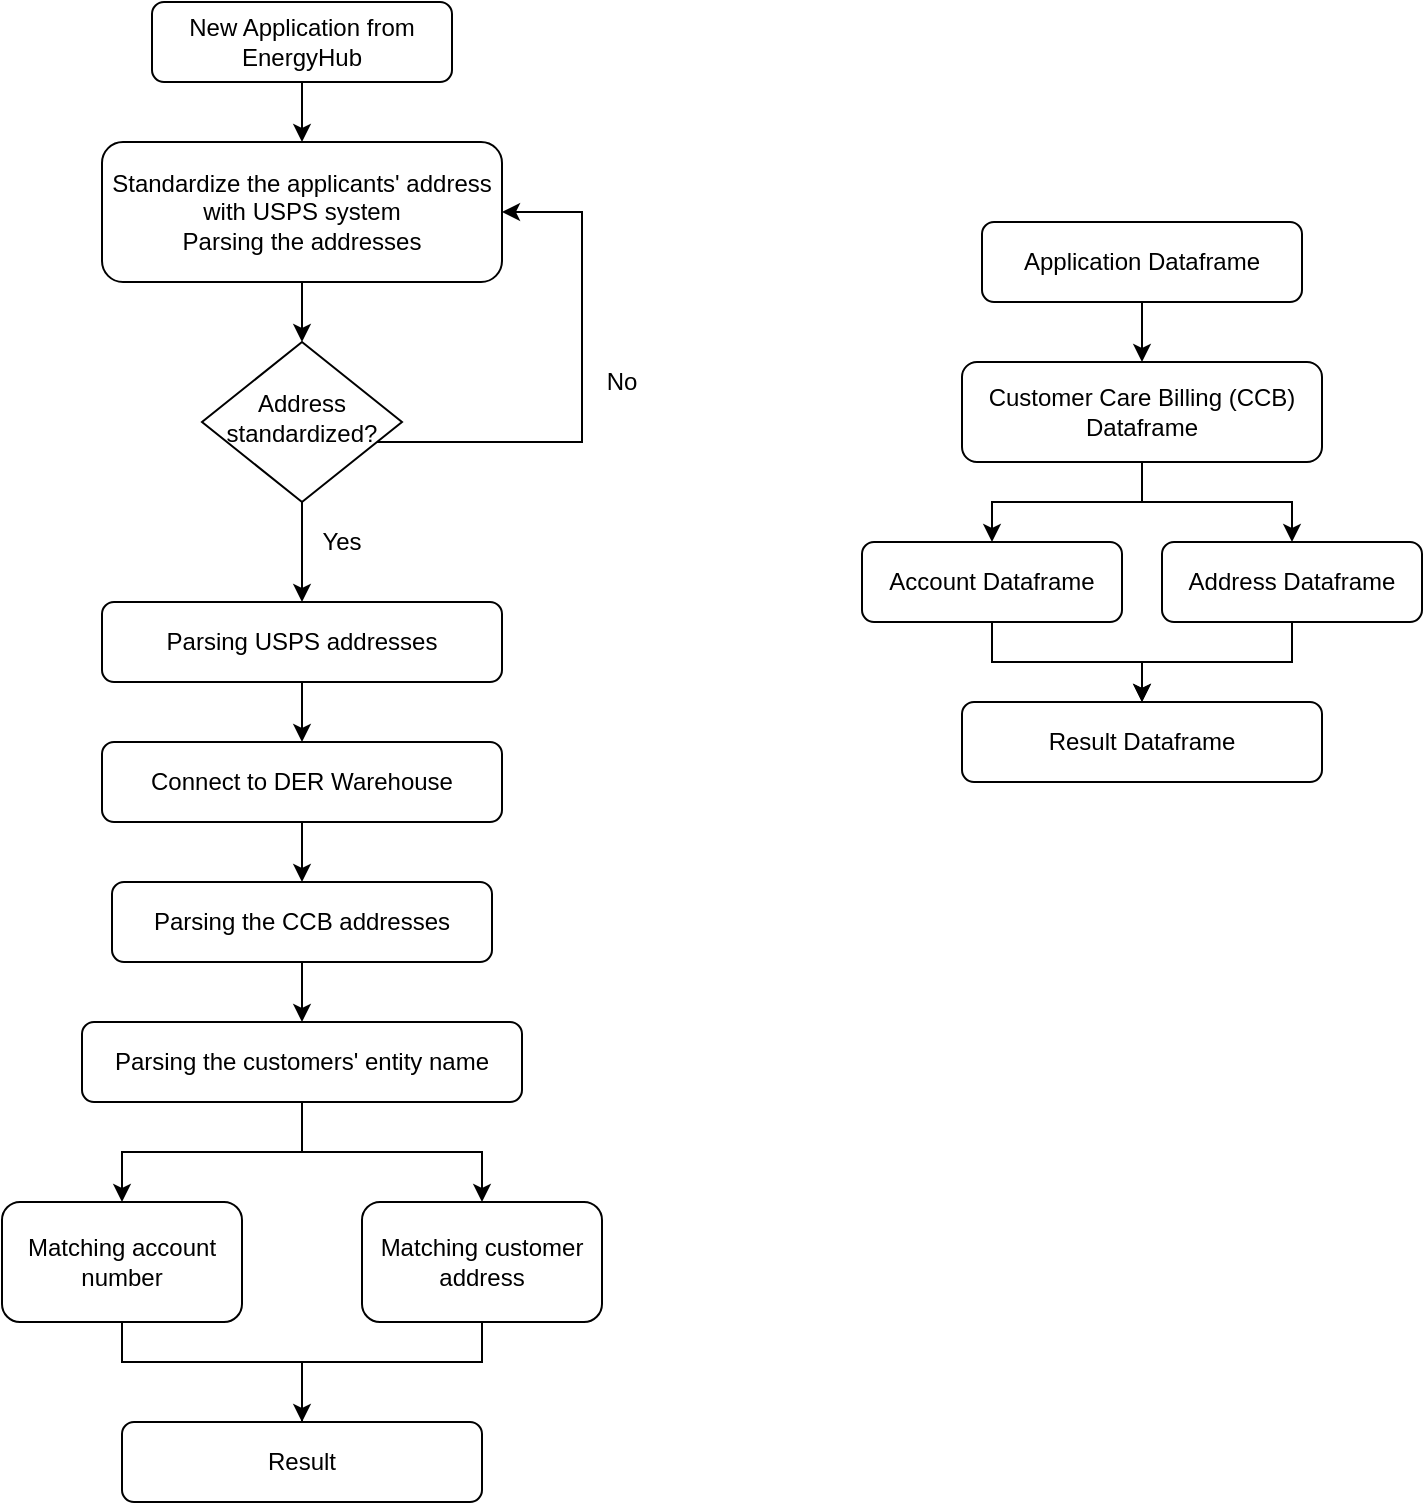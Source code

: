 <mxfile version="13.4.9" type="github">
  <diagram id="C5RBs43oDa-KdzZeNtuy" name="Page-1">
    <mxGraphModel dx="1101" dy="586" grid="1" gridSize="10" guides="1" tooltips="1" connect="1" arrows="1" fold="1" page="1" pageScale="1" pageWidth="827" pageHeight="1169" math="0" shadow="0">
      <root>
        <mxCell id="WIyWlLk6GJQsqaUBKTNV-0" />
        <mxCell id="WIyWlLk6GJQsqaUBKTNV-1" parent="WIyWlLk6GJQsqaUBKTNV-0" />
        <mxCell id="HHsFAeuTzGe_5ZLNcvfG-2" value="" style="edgeStyle=orthogonalEdgeStyle;rounded=0;orthogonalLoop=1;jettySize=auto;html=1;" edge="1" parent="WIyWlLk6GJQsqaUBKTNV-1" source="WIyWlLk6GJQsqaUBKTNV-3" target="HHsFAeuTzGe_5ZLNcvfG-0">
          <mxGeometry relative="1" as="geometry" />
        </mxCell>
        <mxCell id="WIyWlLk6GJQsqaUBKTNV-3" value="New Application from EnergyHub" style="rounded=1;whiteSpace=wrap;html=1;fontSize=12;glass=0;strokeWidth=1;shadow=0;" parent="WIyWlLk6GJQsqaUBKTNV-1" vertex="1">
          <mxGeometry x="145" y="60" width="150" height="40" as="geometry" />
        </mxCell>
        <mxCell id="HHsFAeuTzGe_5ZLNcvfG-4" style="edgeStyle=orthogonalEdgeStyle;rounded=0;orthogonalLoop=1;jettySize=auto;html=1;entryX=1;entryY=0.5;entryDx=0;entryDy=0;" edge="1" parent="WIyWlLk6GJQsqaUBKTNV-1" source="WIyWlLk6GJQsqaUBKTNV-10" target="HHsFAeuTzGe_5ZLNcvfG-0">
          <mxGeometry relative="1" as="geometry">
            <mxPoint x="360" y="210" as="targetPoint" />
            <Array as="points">
              <mxPoint x="360" y="280" />
              <mxPoint x="360" y="165" />
            </Array>
          </mxGeometry>
        </mxCell>
        <mxCell id="HHsFAeuTzGe_5ZLNcvfG-38" style="edgeStyle=orthogonalEdgeStyle;rounded=0;orthogonalLoop=1;jettySize=auto;html=1;entryX=0.5;entryY=0;entryDx=0;entryDy=0;" edge="1" parent="WIyWlLk6GJQsqaUBKTNV-1" source="WIyWlLk6GJQsqaUBKTNV-10" target="HHsFAeuTzGe_5ZLNcvfG-37">
          <mxGeometry relative="1" as="geometry" />
        </mxCell>
        <mxCell id="WIyWlLk6GJQsqaUBKTNV-10" value="Address standardized?" style="rhombus;whiteSpace=wrap;html=1;shadow=0;fontFamily=Helvetica;fontSize=12;align=center;strokeWidth=1;spacing=6;spacingTop=-4;" parent="WIyWlLk6GJQsqaUBKTNV-1" vertex="1">
          <mxGeometry x="170" y="230" width="100" height="80" as="geometry" />
        </mxCell>
        <mxCell id="HHsFAeuTzGe_5ZLNcvfG-3" value="" style="edgeStyle=orthogonalEdgeStyle;rounded=0;orthogonalLoop=1;jettySize=auto;html=1;" edge="1" parent="WIyWlLk6GJQsqaUBKTNV-1" source="HHsFAeuTzGe_5ZLNcvfG-0" target="WIyWlLk6GJQsqaUBKTNV-10">
          <mxGeometry relative="1" as="geometry" />
        </mxCell>
        <mxCell id="HHsFAeuTzGe_5ZLNcvfG-0" value="&lt;div&gt;Standardize the applicants&#39; address with USPS system&lt;/div&gt;&lt;div&gt;Parsing the addresses&lt;br&gt;&lt;/div&gt;" style="rounded=1;whiteSpace=wrap;html=1;" vertex="1" parent="WIyWlLk6GJQsqaUBKTNV-1">
          <mxGeometry x="120" y="130" width="200" height="70" as="geometry" />
        </mxCell>
        <mxCell id="HHsFAeuTzGe_5ZLNcvfG-5" value="No" style="text;html=1;strokeColor=none;fillColor=none;align=center;verticalAlign=middle;whiteSpace=wrap;rounded=0;" vertex="1" parent="WIyWlLk6GJQsqaUBKTNV-1">
          <mxGeometry x="360" y="240" width="40" height="20" as="geometry" />
        </mxCell>
        <mxCell id="HHsFAeuTzGe_5ZLNcvfG-33" style="edgeStyle=orthogonalEdgeStyle;rounded=0;orthogonalLoop=1;jettySize=auto;html=1;entryX=0.5;entryY=0;entryDx=0;entryDy=0;" edge="1" parent="WIyWlLk6GJQsqaUBKTNV-1" source="HHsFAeuTzGe_5ZLNcvfG-6" target="HHsFAeuTzGe_5ZLNcvfG-28">
          <mxGeometry relative="1" as="geometry" />
        </mxCell>
        <mxCell id="HHsFAeuTzGe_5ZLNcvfG-6" value="&lt;div align=&quot;center&quot;&gt;Connect to DER Warehouse&lt;br&gt;&lt;/div&gt;" style="rounded=1;whiteSpace=wrap;html=1;align=center;" vertex="1" parent="WIyWlLk6GJQsqaUBKTNV-1">
          <mxGeometry x="120" y="430" width="200" height="40" as="geometry" />
        </mxCell>
        <mxCell id="HHsFAeuTzGe_5ZLNcvfG-8" value="Yes" style="text;html=1;strokeColor=none;fillColor=none;align=center;verticalAlign=middle;whiteSpace=wrap;rounded=0;" vertex="1" parent="WIyWlLk6GJQsqaUBKTNV-1">
          <mxGeometry x="220" y="320" width="40" height="20" as="geometry" />
        </mxCell>
        <mxCell id="HHsFAeuTzGe_5ZLNcvfG-23" style="edgeStyle=orthogonalEdgeStyle;rounded=0;orthogonalLoop=1;jettySize=auto;html=1;entryX=0.5;entryY=0;entryDx=0;entryDy=0;" edge="1" parent="WIyWlLk6GJQsqaUBKTNV-1" source="HHsFAeuTzGe_5ZLNcvfG-9" target="HHsFAeuTzGe_5ZLNcvfG-22">
          <mxGeometry relative="1" as="geometry">
            <Array as="points">
              <mxPoint x="130" y="740" />
              <mxPoint x="220" y="740" />
              <mxPoint x="220" y="790" />
            </Array>
          </mxGeometry>
        </mxCell>
        <mxCell id="HHsFAeuTzGe_5ZLNcvfG-9" value="Matching account number" style="rounded=1;whiteSpace=wrap;html=1;" vertex="1" parent="WIyWlLk6GJQsqaUBKTNV-1">
          <mxGeometry x="70" y="660" width="120" height="60" as="geometry" />
        </mxCell>
        <mxCell id="HHsFAeuTzGe_5ZLNcvfG-25" value="" style="edgeStyle=orthogonalEdgeStyle;rounded=0;orthogonalLoop=1;jettySize=auto;html=1;" edge="1" parent="WIyWlLk6GJQsqaUBKTNV-1" source="HHsFAeuTzGe_5ZLNcvfG-10" target="HHsFAeuTzGe_5ZLNcvfG-22">
          <mxGeometry relative="1" as="geometry">
            <Array as="points">
              <mxPoint x="310" y="740" />
              <mxPoint x="220" y="740" />
            </Array>
          </mxGeometry>
        </mxCell>
        <mxCell id="HHsFAeuTzGe_5ZLNcvfG-10" value="Matching customer address" style="rounded=1;whiteSpace=wrap;html=1;" vertex="1" parent="WIyWlLk6GJQsqaUBKTNV-1">
          <mxGeometry x="250" y="660" width="120" height="60" as="geometry" />
        </mxCell>
        <mxCell id="HHsFAeuTzGe_5ZLNcvfG-15" value="" style="edgeStyle=orthogonalEdgeStyle;rounded=0;orthogonalLoop=1;jettySize=auto;html=1;" edge="1" parent="WIyWlLk6GJQsqaUBKTNV-1" source="HHsFAeuTzGe_5ZLNcvfG-11" target="HHsFAeuTzGe_5ZLNcvfG-13">
          <mxGeometry relative="1" as="geometry" />
        </mxCell>
        <mxCell id="HHsFAeuTzGe_5ZLNcvfG-16" style="edgeStyle=orthogonalEdgeStyle;rounded=0;orthogonalLoop=1;jettySize=auto;html=1;exitX=0.5;exitY=1;exitDx=0;exitDy=0;" edge="1" parent="WIyWlLk6GJQsqaUBKTNV-1" source="HHsFAeuTzGe_5ZLNcvfG-11" target="HHsFAeuTzGe_5ZLNcvfG-12">
          <mxGeometry relative="1" as="geometry" />
        </mxCell>
        <mxCell id="HHsFAeuTzGe_5ZLNcvfG-11" value="Customer Care Billing (CCB) Dataframe" style="rounded=1;whiteSpace=wrap;html=1;" vertex="1" parent="WIyWlLk6GJQsqaUBKTNV-1">
          <mxGeometry x="550" y="240" width="180" height="50" as="geometry" />
        </mxCell>
        <mxCell id="HHsFAeuTzGe_5ZLNcvfG-26" value="" style="edgeStyle=orthogonalEdgeStyle;rounded=0;orthogonalLoop=1;jettySize=auto;html=1;" edge="1" parent="WIyWlLk6GJQsqaUBKTNV-1" source="HHsFAeuTzGe_5ZLNcvfG-12" target="HHsFAeuTzGe_5ZLNcvfG-19">
          <mxGeometry relative="1" as="geometry" />
        </mxCell>
        <mxCell id="HHsFAeuTzGe_5ZLNcvfG-12" value="Account Dataframe" style="rounded=1;whiteSpace=wrap;html=1;" vertex="1" parent="WIyWlLk6GJQsqaUBKTNV-1">
          <mxGeometry x="500" y="330" width="130" height="40" as="geometry" />
        </mxCell>
        <mxCell id="HHsFAeuTzGe_5ZLNcvfG-27" value="" style="edgeStyle=orthogonalEdgeStyle;rounded=0;orthogonalLoop=1;jettySize=auto;html=1;" edge="1" parent="WIyWlLk6GJQsqaUBKTNV-1" source="HHsFAeuTzGe_5ZLNcvfG-13" target="HHsFAeuTzGe_5ZLNcvfG-19">
          <mxGeometry relative="1" as="geometry" />
        </mxCell>
        <mxCell id="HHsFAeuTzGe_5ZLNcvfG-13" value="Address Dataframe" style="rounded=1;whiteSpace=wrap;html=1;" vertex="1" parent="WIyWlLk6GJQsqaUBKTNV-1">
          <mxGeometry x="650" y="330" width="130" height="40" as="geometry" />
        </mxCell>
        <mxCell id="HHsFAeuTzGe_5ZLNcvfG-18" style="edgeStyle=orthogonalEdgeStyle;rounded=0;orthogonalLoop=1;jettySize=auto;html=1;exitX=0.5;exitY=1;exitDx=0;exitDy=0;entryX=0.5;entryY=0;entryDx=0;entryDy=0;" edge="1" parent="WIyWlLk6GJQsqaUBKTNV-1" source="HHsFAeuTzGe_5ZLNcvfG-14" target="HHsFAeuTzGe_5ZLNcvfG-11">
          <mxGeometry relative="1" as="geometry" />
        </mxCell>
        <mxCell id="HHsFAeuTzGe_5ZLNcvfG-14" value="Application Dataframe" style="rounded=1;whiteSpace=wrap;html=1;" vertex="1" parent="WIyWlLk6GJQsqaUBKTNV-1">
          <mxGeometry x="560" y="170" width="160" height="40" as="geometry" />
        </mxCell>
        <mxCell id="HHsFAeuTzGe_5ZLNcvfG-19" value="Result Dataframe" style="rounded=1;whiteSpace=wrap;html=1;" vertex="1" parent="WIyWlLk6GJQsqaUBKTNV-1">
          <mxGeometry x="550" y="410" width="180" height="40" as="geometry" />
        </mxCell>
        <mxCell id="HHsFAeuTzGe_5ZLNcvfG-22" value="Result " style="rounded=1;whiteSpace=wrap;html=1;" vertex="1" parent="WIyWlLk6GJQsqaUBKTNV-1">
          <mxGeometry x="130" y="770" width="180" height="40" as="geometry" />
        </mxCell>
        <mxCell id="HHsFAeuTzGe_5ZLNcvfG-34" value="" style="edgeStyle=orthogonalEdgeStyle;rounded=0;orthogonalLoop=1;jettySize=auto;html=1;" edge="1" parent="WIyWlLk6GJQsqaUBKTNV-1" source="HHsFAeuTzGe_5ZLNcvfG-28" target="HHsFAeuTzGe_5ZLNcvfG-29">
          <mxGeometry relative="1" as="geometry" />
        </mxCell>
        <mxCell id="HHsFAeuTzGe_5ZLNcvfG-28" value="Parsing the CCB addresses" style="rounded=1;whiteSpace=wrap;html=1;" vertex="1" parent="WIyWlLk6GJQsqaUBKTNV-1">
          <mxGeometry x="125" y="500" width="190" height="40" as="geometry" />
        </mxCell>
        <mxCell id="HHsFAeuTzGe_5ZLNcvfG-35" style="edgeStyle=orthogonalEdgeStyle;rounded=0;orthogonalLoop=1;jettySize=auto;html=1;" edge="1" parent="WIyWlLk6GJQsqaUBKTNV-1" source="HHsFAeuTzGe_5ZLNcvfG-29" target="HHsFAeuTzGe_5ZLNcvfG-9">
          <mxGeometry relative="1" as="geometry" />
        </mxCell>
        <mxCell id="HHsFAeuTzGe_5ZLNcvfG-36" style="edgeStyle=orthogonalEdgeStyle;rounded=0;orthogonalLoop=1;jettySize=auto;html=1;" edge="1" parent="WIyWlLk6GJQsqaUBKTNV-1" source="HHsFAeuTzGe_5ZLNcvfG-29" target="HHsFAeuTzGe_5ZLNcvfG-10">
          <mxGeometry relative="1" as="geometry" />
        </mxCell>
        <mxCell id="HHsFAeuTzGe_5ZLNcvfG-29" value="Parsing the customers&#39; entity name" style="rounded=1;whiteSpace=wrap;html=1;" vertex="1" parent="WIyWlLk6GJQsqaUBKTNV-1">
          <mxGeometry x="110" y="570" width="220" height="40" as="geometry" />
        </mxCell>
        <mxCell id="HHsFAeuTzGe_5ZLNcvfG-39" style="edgeStyle=orthogonalEdgeStyle;rounded=0;orthogonalLoop=1;jettySize=auto;html=1;entryX=0.5;entryY=0;entryDx=0;entryDy=0;" edge="1" parent="WIyWlLk6GJQsqaUBKTNV-1" source="HHsFAeuTzGe_5ZLNcvfG-37" target="HHsFAeuTzGe_5ZLNcvfG-6">
          <mxGeometry relative="1" as="geometry" />
        </mxCell>
        <mxCell id="HHsFAeuTzGe_5ZLNcvfG-37" value="Parsing USPS addresses" style="rounded=1;whiteSpace=wrap;html=1;" vertex="1" parent="WIyWlLk6GJQsqaUBKTNV-1">
          <mxGeometry x="120" y="360" width="200" height="40" as="geometry" />
        </mxCell>
      </root>
    </mxGraphModel>
  </diagram>
</mxfile>
